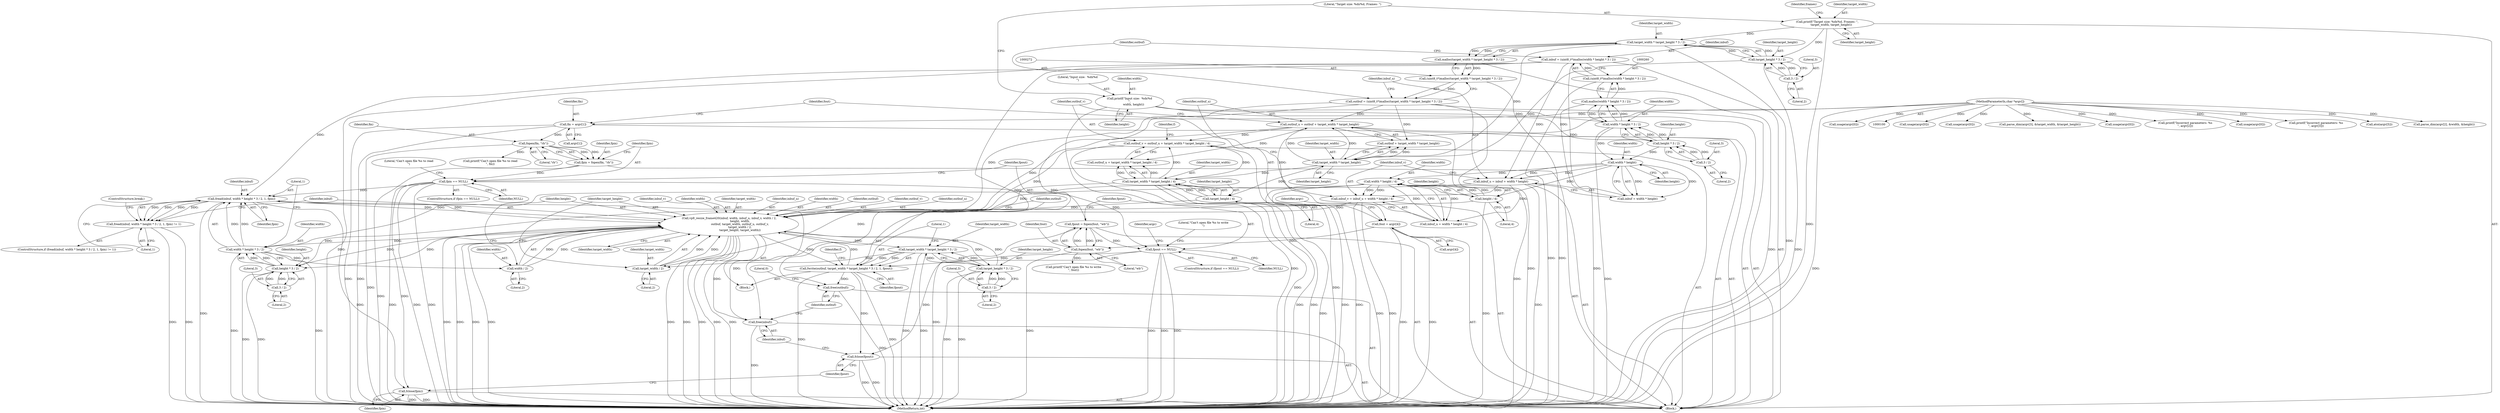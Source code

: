 digraph "0_Android_5a9753fca56f0eeb9f61e342b2fccffc364f9426_4@API" {
"1000323" [label="(Call,fread(inbuf, width * height * 3 / 2, 1, fpin))"];
"1000336" [label="(Call,vp9_resize_frame420(inbuf, width, inbuf_u, inbuf_v, width / 2,\n                        height, width,\n                        outbuf, target_width, outbuf_u, outbuf_v,\n                        target_width / 2,\n                        target_height, target_width))"];
"1000323" [label="(Call,fread(inbuf, width * height * 3 / 2, 1, fpin))"];
"1000257" [label="(Call,inbuf = (uint8_t*)malloc(width * height * 3 / 2))"];
"1000259" [label="(Call,(uint8_t*)malloc(width * height * 3 / 2))"];
"1000261" [label="(Call,malloc(width * height * 3 / 2))"];
"1000262" [label="(Call,width * height * 3 / 2)"];
"1000239" [label="(Call,printf(\"Input size:  %dx%d\n\",\n         width, height))"];
"1000264" [label="(Call,height * 3 / 2)"];
"1000266" [label="(Call,3 / 2)"];
"1000325" [label="(Call,width * height * 3 / 2)"];
"1000292" [label="(Call,width * height / 4)"];
"1000285" [label="(Call,width * height)"];
"1000294" [label="(Call,height / 4)"];
"1000327" [label="(Call,height * 3 / 2)"];
"1000329" [label="(Call,3 / 2)"];
"1000193" [label="(Call,fpin == NULL)"];
"1000187" [label="(Call,fpin = fopen(fin, \"rb\"))"];
"1000189" [label="(Call,fopen(fin, \"rb\"))"];
"1000133" [label="(Call,fin = argv[1])"];
"1000102" [label="(MethodParameterIn,char *argv[])"];
"1000341" [label="(Call,width / 2)"];
"1000281" [label="(Call,inbuf_u = inbuf + width * height)"];
"1000288" [label="(Call,inbuf_v = inbuf_u + width * height / 4)"];
"1000355" [label="(Call,fwrite(outbuf, target_width * target_height * 3 / 2, 1, fpout))"];
"1000357" [label="(Call,target_width * target_height * 3 / 2)"];
"1000359" [label="(Call,target_height * 3 / 2)"];
"1000361" [label="(Call,3 / 2)"];
"1000212" [label="(Call,fpout == NULL)"];
"1000206" [label="(Call,fpout = fopen(fout, \"wb\"))"];
"1000208" [label="(Call,fopen(fout, \"wb\"))"];
"1000138" [label="(Call,fout = argv[4])"];
"1000269" [label="(Call,outbuf = (uint8_t*)malloc(target_width * target_height * 3 / 2))"];
"1000271" [label="(Call,(uint8_t*)malloc(target_width * target_height * 3 / 2))"];
"1000273" [label="(Call,malloc(target_width * target_height * 3 / 2))"];
"1000274" [label="(Call,target_width * target_height * 3 / 2)"];
"1000243" [label="(Call,printf(\"Target size: %dx%d, Frames: \",\n         target_width, target_height))"];
"1000276" [label="(Call,target_height * 3 / 2)"];
"1000278" [label="(Call,3 / 2)"];
"1000350" [label="(Call,target_width / 2)"];
"1000308" [label="(Call,target_width * target_height / 4)"];
"1000301" [label="(Call,target_width * target_height)"];
"1000310" [label="(Call,target_height / 4)"];
"1000297" [label="(Call,outbuf_u = outbuf + target_width * target_height)"];
"1000304" [label="(Call,outbuf_v = outbuf_u + target_width * target_height / 4)"];
"1000322" [label="(Call,fread(inbuf, width * height * 3 / 2, 1, fpin) != 1)"];
"1000371" [label="(Call,fclose(fpin))"];
"1000375" [label="(Call,free(inbuf))"];
"1000373" [label="(Call,fclose(fpout))"];
"1000377" [label="(Call,free(outbuf))"];
"1000293" [label="(Identifier,width)"];
"1000219" [label="(Call,usage(argv[0]))"];
"1000321" [label="(ControlStructure,if (fread(inbuf, width * height * 3 / 2, 1, fpin) != 1))"];
"1000242" [label="(Identifier,height)"];
"1000343" [label="(Literal,2)"];
"1000246" [label="(Identifier,target_height)"];
"1000214" [label="(Identifier,NULL)"];
"1000377" [label="(Call,free(outbuf))"];
"1000263" [label="(Identifier,width)"];
"1000127" [label="(Call,usage(argv[0]))"];
"1000304" [label="(Call,outbuf_v = outbuf_u + target_width * target_height / 4)"];
"1000262" [label="(Call,width * height * 3 / 2)"];
"1000217" [label="(Literal,\"Can't open file %s to write\n\")"];
"1000380" [label="(Literal,0)"];
"1000356" [label="(Identifier,outbuf)"];
"1000189" [label="(Call,fopen(fin, \"rb\"))"];
"1000290" [label="(Call,inbuf_u + width * height / 4)"];
"1000192" [label="(ControlStructure,if (fpin == NULL))"];
"1000374" [label="(Identifier,fpout)"];
"1000135" [label="(Call,argv[1])"];
"1000194" [label="(Identifier,fpin)"];
"1000331" [label="(Literal,2)"];
"1000277" [label="(Identifier,target_height)"];
"1000351" [label="(Identifier,target_width)"];
"1000311" [label="(Identifier,target_height)"];
"1000326" [label="(Identifier,width)"];
"1000209" [label="(Identifier,fout)"];
"1000323" [label="(Call,fread(inbuf, width * height * 3 / 2, 1, fpin))"];
"1000195" [label="(Identifier,NULL)"];
"1000103" [label="(Block,)"];
"1000296" [label="(Literal,4)"];
"1000167" [label="(Call,parse_dim(argv[3], &target_width, &target_height))"];
"1000364" [label="(Literal,1)"];
"1000353" [label="(Identifier,target_height)"];
"1000134" [label="(Identifier,fin)"];
"1000362" [label="(Literal,3)"];
"1000191" [label="(Literal,\"rb\")"];
"1000320" [label="(Block,)"];
"1000308" [label="(Call,target_width * target_height / 4)"];
"1000197" [label="(Call,printf(\"Can't open file %s to read\n\", fin))"];
"1000268" [label="(Literal,2)"];
"1000187" [label="(Call,fpin = fopen(fin, \"rb\"))"];
"1000212" [label="(Call,fpout == NULL)"];
"1000322" [label="(Call,fread(inbuf, width * height * 3 / 2, 1, fpin) != 1)"];
"1000346" [label="(Identifier,outbuf)"];
"1000294" [label="(Call,height / 4)"];
"1000259" [label="(Call,(uint8_t*)malloc(width * height * 3 / 2))"];
"1000287" [label="(Identifier,height)"];
"1000208" [label="(Call,fopen(fout, \"wb\"))"];
"1000244" [label="(Literal,\"Target size: %dx%d, Frames: \")"];
"1000249" [label="(Identifier,frames)"];
"1000330" [label="(Literal,3)"];
"1000140" [label="(Call,argv[4])"];
"1000261" [label="(Call,malloc(width * height * 3 / 2))"];
"1000240" [label="(Literal,\"Input size:  %dx%d\n\")"];
"1000279" [label="(Literal,3)"];
"1000241" [label="(Identifier,width)"];
"1000349" [label="(Identifier,outbuf_v)"];
"1000332" [label="(Literal,1)"];
"1000282" [label="(Identifier,inbuf_u)"];
"1000207" [label="(Identifier,fpout)"];
"1000348" [label="(Identifier,outbuf_u)"];
"1000200" [label="(Call,usage(argv[0]))"];
"1000361" [label="(Call,3 / 2)"];
"1000264" [label="(Call,height * 3 / 2)"];
"1000336" [label="(Call,vp9_resize_frame420(inbuf, width, inbuf_u, inbuf_v, width / 2,\n                        height, width,\n                        outbuf, target_width, outbuf_u, outbuf_v,\n                        target_width / 2,\n                        target_height, target_width))"];
"1000257" [label="(Call,inbuf = (uint8_t*)malloc(width * height * 3 / 2))"];
"1000245" [label="(Identifier,target_width)"];
"1000292" [label="(Call,width * height / 4)"];
"1000295" [label="(Identifier,height)"];
"1000352" [label="(Literal,2)"];
"1000340" [label="(Identifier,inbuf_v)"];
"1000302" [label="(Identifier,target_width)"];
"1000297" [label="(Call,outbuf_u = outbuf + target_width * target_height)"];
"1000365" [label="(Identifier,fpout)"];
"1000327" [label="(Call,height * 3 / 2)"];
"1000359" [label="(Call,target_height * 3 / 2)"];
"1000154" [label="(Call,printf(\"Incorrect parameters: %s\n\", argv[2]))"];
"1000206" [label="(Call,fpout = fopen(fout, \"wb\"))"];
"1000210" [label="(Literal,\"wb\")"];
"1000239" [label="(Call,printf(\"Input size:  %dx%d\n\",\n         width, height))"];
"1000354" [label="(Identifier,target_width)"];
"1000278" [label="(Call,3 / 2)"];
"1000299" [label="(Call,outbuf + target_width * target_height)"];
"1000335" [label="(ControlStructure,break;)"];
"1000309" [label="(Identifier,target_width)"];
"1000181" [label="(Call,usage(argv[0]))"];
"1000329" [label="(Call,3 / 2)"];
"1000266" [label="(Call,3 / 2)"];
"1000190" [label="(Identifier,fin)"];
"1000258" [label="(Identifier,inbuf)"];
"1000324" [label="(Identifier,inbuf)"];
"1000301" [label="(Call,target_width * target_height)"];
"1000305" [label="(Identifier,outbuf_v)"];
"1000276" [label="(Call,target_height * 3 / 2)"];
"1000325" [label="(Call,width * height * 3 / 2)"];
"1000270" [label="(Identifier,outbuf)"];
"1000271" [label="(Call,(uint8_t*)malloc(target_width * target_height * 3 / 2))"];
"1000342" [label="(Identifier,width)"];
"1000375" [label="(Call,free(inbuf))"];
"1000227" [label="(Identifier,argc)"];
"1000288" [label="(Call,inbuf_v = inbuf_u + width * height / 4)"];
"1000243" [label="(Call,printf(\"Target size: %dx%d, Frames: \",\n         target_width, target_height))"];
"1000341" [label="(Call,width / 2)"];
"1000273" [label="(Call,malloc(target_width * target_height * 3 / 2))"];
"1000338" [label="(Identifier,width)"];
"1000176" [label="(Call,printf(\"Incorrect parameters: %s\n\", argv[3]))"];
"1000275" [label="(Identifier,target_width)"];
"1000231" [label="(Call,atoi(argv[5]))"];
"1000344" [label="(Identifier,height)"];
"1000372" [label="(Identifier,fpin)"];
"1000357" [label="(Call,target_width * target_height * 3 / 2)"];
"1000355" [label="(Call,fwrite(outbuf, target_width * target_height * 3 / 2, 1, fpout))"];
"1000312" [label="(Literal,4)"];
"1000363" [label="(Literal,2)"];
"1000147" [label="(Identifier,argv)"];
"1000193" [label="(Call,fpin == NULL)"];
"1000188" [label="(Identifier,fpin)"];
"1000145" [label="(Call,parse_dim(argv[2], &width, &height))"];
"1000360" [label="(Identifier,target_height)"];
"1000280" [label="(Literal,2)"];
"1000306" [label="(Call,outbuf_u + target_width * target_height / 4)"];
"1000211" [label="(ControlStructure,if (fpout == NULL))"];
"1000347" [label="(Identifier,target_width)"];
"1000373" [label="(Call,fclose(fpout))"];
"1000381" [label="(MethodReturn,int)"];
"1000289" [label="(Identifier,inbuf_v)"];
"1000213" [label="(Identifier,fpout)"];
"1000367" [label="(Identifier,f)"];
"1000285" [label="(Call,width * height)"];
"1000371" [label="(Call,fclose(fpin))"];
"1000267" [label="(Literal,3)"];
"1000216" [label="(Call,printf(\"Can't open file %s to write\n\", fout))"];
"1000139" [label="(Identifier,fout)"];
"1000303" [label="(Identifier,target_height)"];
"1000310" [label="(Call,target_height / 4)"];
"1000334" [label="(Literal,1)"];
"1000283" [label="(Call,inbuf + width * height)"];
"1000159" [label="(Call,usage(argv[0]))"];
"1000376" [label="(Identifier,inbuf)"];
"1000333" [label="(Identifier,fpin)"];
"1000269" [label="(Call,outbuf = (uint8_t*)malloc(target_width * target_height * 3 / 2))"];
"1000350" [label="(Call,target_width / 2)"];
"1000314" [label="(Identifier,f)"];
"1000274" [label="(Call,target_width * target_height * 3 / 2)"];
"1000133" [label="(Call,fin = argv[1])"];
"1000378" [label="(Identifier,outbuf)"];
"1000358" [label="(Identifier,target_width)"];
"1000298" [label="(Identifier,outbuf_u)"];
"1000281" [label="(Call,inbuf_u = inbuf + width * height)"];
"1000339" [label="(Identifier,inbuf_u)"];
"1000286" [label="(Identifier,width)"];
"1000102" [label="(MethodParameterIn,char *argv[])"];
"1000328" [label="(Identifier,height)"];
"1000265" [label="(Identifier,height)"];
"1000198" [label="(Literal,\"Can't open file %s to read\n\")"];
"1000138" [label="(Call,fout = argv[4])"];
"1000337" [label="(Identifier,inbuf)"];
"1000345" [label="(Identifier,width)"];
"1000323" -> "1000322"  [label="AST: "];
"1000323" -> "1000333"  [label="CFG: "];
"1000324" -> "1000323"  [label="AST: "];
"1000325" -> "1000323"  [label="AST: "];
"1000332" -> "1000323"  [label="AST: "];
"1000333" -> "1000323"  [label="AST: "];
"1000334" -> "1000323"  [label="CFG: "];
"1000323" -> "1000381"  [label="DDG: "];
"1000323" -> "1000322"  [label="DDG: "];
"1000323" -> "1000322"  [label="DDG: "];
"1000323" -> "1000322"  [label="DDG: "];
"1000323" -> "1000322"  [label="DDG: "];
"1000336" -> "1000323"  [label="DDG: "];
"1000257" -> "1000323"  [label="DDG: "];
"1000325" -> "1000323"  [label="DDG: "];
"1000325" -> "1000323"  [label="DDG: "];
"1000193" -> "1000323"  [label="DDG: "];
"1000323" -> "1000336"  [label="DDG: "];
"1000323" -> "1000371"  [label="DDG: "];
"1000323" -> "1000375"  [label="DDG: "];
"1000336" -> "1000320"  [label="AST: "];
"1000336" -> "1000354"  [label="CFG: "];
"1000337" -> "1000336"  [label="AST: "];
"1000338" -> "1000336"  [label="AST: "];
"1000339" -> "1000336"  [label="AST: "];
"1000340" -> "1000336"  [label="AST: "];
"1000341" -> "1000336"  [label="AST: "];
"1000344" -> "1000336"  [label="AST: "];
"1000345" -> "1000336"  [label="AST: "];
"1000346" -> "1000336"  [label="AST: "];
"1000347" -> "1000336"  [label="AST: "];
"1000348" -> "1000336"  [label="AST: "];
"1000349" -> "1000336"  [label="AST: "];
"1000350" -> "1000336"  [label="AST: "];
"1000353" -> "1000336"  [label="AST: "];
"1000354" -> "1000336"  [label="AST: "];
"1000356" -> "1000336"  [label="CFG: "];
"1000336" -> "1000381"  [label="DDG: "];
"1000336" -> "1000381"  [label="DDG: "];
"1000336" -> "1000381"  [label="DDG: "];
"1000336" -> "1000381"  [label="DDG: "];
"1000336" -> "1000381"  [label="DDG: "];
"1000336" -> "1000381"  [label="DDG: "];
"1000336" -> "1000381"  [label="DDG: "];
"1000336" -> "1000381"  [label="DDG: "];
"1000336" -> "1000381"  [label="DDG: "];
"1000336" -> "1000325"  [label="DDG: "];
"1000336" -> "1000327"  [label="DDG: "];
"1000341" -> "1000336"  [label="DDG: "];
"1000341" -> "1000336"  [label="DDG: "];
"1000281" -> "1000336"  [label="DDG: "];
"1000288" -> "1000336"  [label="DDG: "];
"1000327" -> "1000336"  [label="DDG: "];
"1000355" -> "1000336"  [label="DDG: "];
"1000269" -> "1000336"  [label="DDG: "];
"1000350" -> "1000336"  [label="DDG: "];
"1000350" -> "1000336"  [label="DDG: "];
"1000297" -> "1000336"  [label="DDG: "];
"1000304" -> "1000336"  [label="DDG: "];
"1000310" -> "1000336"  [label="DDG: "];
"1000359" -> "1000336"  [label="DDG: "];
"1000336" -> "1000355"  [label="DDG: "];
"1000336" -> "1000357"  [label="DDG: "];
"1000336" -> "1000359"  [label="DDG: "];
"1000336" -> "1000375"  [label="DDG: "];
"1000257" -> "1000103"  [label="AST: "];
"1000257" -> "1000259"  [label="CFG: "];
"1000258" -> "1000257"  [label="AST: "];
"1000259" -> "1000257"  [label="AST: "];
"1000270" -> "1000257"  [label="CFG: "];
"1000257" -> "1000381"  [label="DDG: "];
"1000259" -> "1000257"  [label="DDG: "];
"1000257" -> "1000281"  [label="DDG: "];
"1000257" -> "1000283"  [label="DDG: "];
"1000257" -> "1000375"  [label="DDG: "];
"1000259" -> "1000261"  [label="CFG: "];
"1000260" -> "1000259"  [label="AST: "];
"1000261" -> "1000259"  [label="AST: "];
"1000259" -> "1000381"  [label="DDG: "];
"1000261" -> "1000259"  [label="DDG: "];
"1000261" -> "1000262"  [label="CFG: "];
"1000262" -> "1000261"  [label="AST: "];
"1000261" -> "1000381"  [label="DDG: "];
"1000262" -> "1000261"  [label="DDG: "];
"1000262" -> "1000261"  [label="DDG: "];
"1000262" -> "1000264"  [label="CFG: "];
"1000263" -> "1000262"  [label="AST: "];
"1000264" -> "1000262"  [label="AST: "];
"1000262" -> "1000381"  [label="DDG: "];
"1000239" -> "1000262"  [label="DDG: "];
"1000264" -> "1000262"  [label="DDG: "];
"1000264" -> "1000262"  [label="DDG: "];
"1000262" -> "1000285"  [label="DDG: "];
"1000239" -> "1000103"  [label="AST: "];
"1000239" -> "1000242"  [label="CFG: "];
"1000240" -> "1000239"  [label="AST: "];
"1000241" -> "1000239"  [label="AST: "];
"1000242" -> "1000239"  [label="AST: "];
"1000244" -> "1000239"  [label="CFG: "];
"1000239" -> "1000381"  [label="DDG: "];
"1000239" -> "1000264"  [label="DDG: "];
"1000264" -> "1000266"  [label="CFG: "];
"1000265" -> "1000264"  [label="AST: "];
"1000266" -> "1000264"  [label="AST: "];
"1000266" -> "1000264"  [label="DDG: "];
"1000266" -> "1000264"  [label="DDG: "];
"1000264" -> "1000285"  [label="DDG: "];
"1000266" -> "1000268"  [label="CFG: "];
"1000267" -> "1000266"  [label="AST: "];
"1000268" -> "1000266"  [label="AST: "];
"1000325" -> "1000327"  [label="CFG: "];
"1000326" -> "1000325"  [label="AST: "];
"1000327" -> "1000325"  [label="AST: "];
"1000332" -> "1000325"  [label="CFG: "];
"1000325" -> "1000381"  [label="DDG: "];
"1000325" -> "1000381"  [label="DDG: "];
"1000292" -> "1000325"  [label="DDG: "];
"1000327" -> "1000325"  [label="DDG: "];
"1000327" -> "1000325"  [label="DDG: "];
"1000325" -> "1000341"  [label="DDG: "];
"1000292" -> "1000290"  [label="AST: "];
"1000292" -> "1000294"  [label="CFG: "];
"1000293" -> "1000292"  [label="AST: "];
"1000294" -> "1000292"  [label="AST: "];
"1000290" -> "1000292"  [label="CFG: "];
"1000292" -> "1000381"  [label="DDG: "];
"1000292" -> "1000381"  [label="DDG: "];
"1000292" -> "1000288"  [label="DDG: "];
"1000292" -> "1000288"  [label="DDG: "];
"1000292" -> "1000290"  [label="DDG: "];
"1000292" -> "1000290"  [label="DDG: "];
"1000285" -> "1000292"  [label="DDG: "];
"1000294" -> "1000292"  [label="DDG: "];
"1000294" -> "1000292"  [label="DDG: "];
"1000285" -> "1000283"  [label="AST: "];
"1000285" -> "1000287"  [label="CFG: "];
"1000286" -> "1000285"  [label="AST: "];
"1000287" -> "1000285"  [label="AST: "];
"1000283" -> "1000285"  [label="CFG: "];
"1000285" -> "1000281"  [label="DDG: "];
"1000285" -> "1000281"  [label="DDG: "];
"1000285" -> "1000283"  [label="DDG: "];
"1000285" -> "1000283"  [label="DDG: "];
"1000285" -> "1000294"  [label="DDG: "];
"1000294" -> "1000296"  [label="CFG: "];
"1000295" -> "1000294"  [label="AST: "];
"1000296" -> "1000294"  [label="AST: "];
"1000294" -> "1000381"  [label="DDG: "];
"1000294" -> "1000327"  [label="DDG: "];
"1000327" -> "1000329"  [label="CFG: "];
"1000328" -> "1000327"  [label="AST: "];
"1000329" -> "1000327"  [label="AST: "];
"1000327" -> "1000381"  [label="DDG: "];
"1000327" -> "1000381"  [label="DDG: "];
"1000329" -> "1000327"  [label="DDG: "];
"1000329" -> "1000327"  [label="DDG: "];
"1000329" -> "1000331"  [label="CFG: "];
"1000330" -> "1000329"  [label="AST: "];
"1000331" -> "1000329"  [label="AST: "];
"1000193" -> "1000192"  [label="AST: "];
"1000193" -> "1000195"  [label="CFG: "];
"1000194" -> "1000193"  [label="AST: "];
"1000195" -> "1000193"  [label="AST: "];
"1000198" -> "1000193"  [label="CFG: "];
"1000207" -> "1000193"  [label="CFG: "];
"1000193" -> "1000381"  [label="DDG: "];
"1000193" -> "1000381"  [label="DDG: "];
"1000193" -> "1000381"  [label="DDG: "];
"1000187" -> "1000193"  [label="DDG: "];
"1000193" -> "1000212"  [label="DDG: "];
"1000193" -> "1000371"  [label="DDG: "];
"1000187" -> "1000103"  [label="AST: "];
"1000187" -> "1000189"  [label="CFG: "];
"1000188" -> "1000187"  [label="AST: "];
"1000189" -> "1000187"  [label="AST: "];
"1000194" -> "1000187"  [label="CFG: "];
"1000187" -> "1000381"  [label="DDG: "];
"1000189" -> "1000187"  [label="DDG: "];
"1000189" -> "1000187"  [label="DDG: "];
"1000189" -> "1000191"  [label="CFG: "];
"1000190" -> "1000189"  [label="AST: "];
"1000191" -> "1000189"  [label="AST: "];
"1000189" -> "1000381"  [label="DDG: "];
"1000133" -> "1000189"  [label="DDG: "];
"1000189" -> "1000197"  [label="DDG: "];
"1000133" -> "1000103"  [label="AST: "];
"1000133" -> "1000135"  [label="CFG: "];
"1000134" -> "1000133"  [label="AST: "];
"1000135" -> "1000133"  [label="AST: "];
"1000139" -> "1000133"  [label="CFG: "];
"1000133" -> "1000381"  [label="DDG: "];
"1000133" -> "1000381"  [label="DDG: "];
"1000102" -> "1000133"  [label="DDG: "];
"1000102" -> "1000100"  [label="AST: "];
"1000102" -> "1000381"  [label="DDG: "];
"1000102" -> "1000127"  [label="DDG: "];
"1000102" -> "1000138"  [label="DDG: "];
"1000102" -> "1000145"  [label="DDG: "];
"1000102" -> "1000154"  [label="DDG: "];
"1000102" -> "1000159"  [label="DDG: "];
"1000102" -> "1000167"  [label="DDG: "];
"1000102" -> "1000176"  [label="DDG: "];
"1000102" -> "1000181"  [label="DDG: "];
"1000102" -> "1000200"  [label="DDG: "];
"1000102" -> "1000219"  [label="DDG: "];
"1000102" -> "1000231"  [label="DDG: "];
"1000341" -> "1000343"  [label="CFG: "];
"1000342" -> "1000341"  [label="AST: "];
"1000343" -> "1000341"  [label="AST: "];
"1000344" -> "1000341"  [label="CFG: "];
"1000281" -> "1000103"  [label="AST: "];
"1000281" -> "1000283"  [label="CFG: "];
"1000282" -> "1000281"  [label="AST: "];
"1000283" -> "1000281"  [label="AST: "];
"1000289" -> "1000281"  [label="CFG: "];
"1000281" -> "1000381"  [label="DDG: "];
"1000281" -> "1000288"  [label="DDG: "];
"1000281" -> "1000290"  [label="DDG: "];
"1000288" -> "1000103"  [label="AST: "];
"1000288" -> "1000290"  [label="CFG: "];
"1000289" -> "1000288"  [label="AST: "];
"1000290" -> "1000288"  [label="AST: "];
"1000298" -> "1000288"  [label="CFG: "];
"1000288" -> "1000381"  [label="DDG: "];
"1000288" -> "1000381"  [label="DDG: "];
"1000355" -> "1000320"  [label="AST: "];
"1000355" -> "1000365"  [label="CFG: "];
"1000356" -> "1000355"  [label="AST: "];
"1000357" -> "1000355"  [label="AST: "];
"1000364" -> "1000355"  [label="AST: "];
"1000365" -> "1000355"  [label="AST: "];
"1000367" -> "1000355"  [label="CFG: "];
"1000355" -> "1000381"  [label="DDG: "];
"1000355" -> "1000381"  [label="DDG: "];
"1000357" -> "1000355"  [label="DDG: "];
"1000357" -> "1000355"  [label="DDG: "];
"1000212" -> "1000355"  [label="DDG: "];
"1000355" -> "1000373"  [label="DDG: "];
"1000355" -> "1000377"  [label="DDG: "];
"1000357" -> "1000359"  [label="CFG: "];
"1000358" -> "1000357"  [label="AST: "];
"1000359" -> "1000357"  [label="AST: "];
"1000364" -> "1000357"  [label="CFG: "];
"1000357" -> "1000381"  [label="DDG: "];
"1000357" -> "1000381"  [label="DDG: "];
"1000357" -> "1000350"  [label="DDG: "];
"1000359" -> "1000357"  [label="DDG: "];
"1000359" -> "1000357"  [label="DDG: "];
"1000359" -> "1000361"  [label="CFG: "];
"1000360" -> "1000359"  [label="AST: "];
"1000361" -> "1000359"  [label="AST: "];
"1000359" -> "1000381"  [label="DDG: "];
"1000359" -> "1000381"  [label="DDG: "];
"1000361" -> "1000359"  [label="DDG: "];
"1000361" -> "1000359"  [label="DDG: "];
"1000361" -> "1000363"  [label="CFG: "];
"1000362" -> "1000361"  [label="AST: "];
"1000363" -> "1000361"  [label="AST: "];
"1000212" -> "1000211"  [label="AST: "];
"1000212" -> "1000214"  [label="CFG: "];
"1000213" -> "1000212"  [label="AST: "];
"1000214" -> "1000212"  [label="AST: "];
"1000217" -> "1000212"  [label="CFG: "];
"1000227" -> "1000212"  [label="CFG: "];
"1000212" -> "1000381"  [label="DDG: "];
"1000212" -> "1000381"  [label="DDG: "];
"1000212" -> "1000381"  [label="DDG: "];
"1000206" -> "1000212"  [label="DDG: "];
"1000212" -> "1000373"  [label="DDG: "];
"1000206" -> "1000103"  [label="AST: "];
"1000206" -> "1000208"  [label="CFG: "];
"1000207" -> "1000206"  [label="AST: "];
"1000208" -> "1000206"  [label="AST: "];
"1000213" -> "1000206"  [label="CFG: "];
"1000206" -> "1000381"  [label="DDG: "];
"1000208" -> "1000206"  [label="DDG: "];
"1000208" -> "1000206"  [label="DDG: "];
"1000208" -> "1000210"  [label="CFG: "];
"1000209" -> "1000208"  [label="AST: "];
"1000210" -> "1000208"  [label="AST: "];
"1000208" -> "1000381"  [label="DDG: "];
"1000138" -> "1000208"  [label="DDG: "];
"1000208" -> "1000216"  [label="DDG: "];
"1000138" -> "1000103"  [label="AST: "];
"1000138" -> "1000140"  [label="CFG: "];
"1000139" -> "1000138"  [label="AST: "];
"1000140" -> "1000138"  [label="AST: "];
"1000147" -> "1000138"  [label="CFG: "];
"1000138" -> "1000381"  [label="DDG: "];
"1000138" -> "1000381"  [label="DDG: "];
"1000269" -> "1000103"  [label="AST: "];
"1000269" -> "1000271"  [label="CFG: "];
"1000270" -> "1000269"  [label="AST: "];
"1000271" -> "1000269"  [label="AST: "];
"1000282" -> "1000269"  [label="CFG: "];
"1000269" -> "1000381"  [label="DDG: "];
"1000271" -> "1000269"  [label="DDG: "];
"1000269" -> "1000297"  [label="DDG: "];
"1000269" -> "1000299"  [label="DDG: "];
"1000269" -> "1000377"  [label="DDG: "];
"1000271" -> "1000273"  [label="CFG: "];
"1000272" -> "1000271"  [label="AST: "];
"1000273" -> "1000271"  [label="AST: "];
"1000271" -> "1000381"  [label="DDG: "];
"1000273" -> "1000271"  [label="DDG: "];
"1000273" -> "1000274"  [label="CFG: "];
"1000274" -> "1000273"  [label="AST: "];
"1000273" -> "1000381"  [label="DDG: "];
"1000274" -> "1000273"  [label="DDG: "];
"1000274" -> "1000273"  [label="DDG: "];
"1000274" -> "1000276"  [label="CFG: "];
"1000275" -> "1000274"  [label="AST: "];
"1000276" -> "1000274"  [label="AST: "];
"1000274" -> "1000381"  [label="DDG: "];
"1000243" -> "1000274"  [label="DDG: "];
"1000276" -> "1000274"  [label="DDG: "];
"1000276" -> "1000274"  [label="DDG: "];
"1000274" -> "1000301"  [label="DDG: "];
"1000243" -> "1000103"  [label="AST: "];
"1000243" -> "1000246"  [label="CFG: "];
"1000244" -> "1000243"  [label="AST: "];
"1000245" -> "1000243"  [label="AST: "];
"1000246" -> "1000243"  [label="AST: "];
"1000249" -> "1000243"  [label="CFG: "];
"1000243" -> "1000381"  [label="DDG: "];
"1000243" -> "1000276"  [label="DDG: "];
"1000276" -> "1000278"  [label="CFG: "];
"1000277" -> "1000276"  [label="AST: "];
"1000278" -> "1000276"  [label="AST: "];
"1000276" -> "1000381"  [label="DDG: "];
"1000278" -> "1000276"  [label="DDG: "];
"1000278" -> "1000276"  [label="DDG: "];
"1000276" -> "1000301"  [label="DDG: "];
"1000278" -> "1000280"  [label="CFG: "];
"1000279" -> "1000278"  [label="AST: "];
"1000280" -> "1000278"  [label="AST: "];
"1000350" -> "1000352"  [label="CFG: "];
"1000351" -> "1000350"  [label="AST: "];
"1000352" -> "1000350"  [label="AST: "];
"1000353" -> "1000350"  [label="CFG: "];
"1000308" -> "1000350"  [label="DDG: "];
"1000308" -> "1000306"  [label="AST: "];
"1000308" -> "1000310"  [label="CFG: "];
"1000309" -> "1000308"  [label="AST: "];
"1000310" -> "1000308"  [label="AST: "];
"1000306" -> "1000308"  [label="CFG: "];
"1000308" -> "1000381"  [label="DDG: "];
"1000308" -> "1000381"  [label="DDG: "];
"1000308" -> "1000304"  [label="DDG: "];
"1000308" -> "1000304"  [label="DDG: "];
"1000308" -> "1000306"  [label="DDG: "];
"1000308" -> "1000306"  [label="DDG: "];
"1000301" -> "1000308"  [label="DDG: "];
"1000310" -> "1000308"  [label="DDG: "];
"1000310" -> "1000308"  [label="DDG: "];
"1000301" -> "1000299"  [label="AST: "];
"1000301" -> "1000303"  [label="CFG: "];
"1000302" -> "1000301"  [label="AST: "];
"1000303" -> "1000301"  [label="AST: "];
"1000299" -> "1000301"  [label="CFG: "];
"1000301" -> "1000297"  [label="DDG: "];
"1000301" -> "1000297"  [label="DDG: "];
"1000301" -> "1000299"  [label="DDG: "];
"1000301" -> "1000299"  [label="DDG: "];
"1000301" -> "1000310"  [label="DDG: "];
"1000310" -> "1000312"  [label="CFG: "];
"1000311" -> "1000310"  [label="AST: "];
"1000312" -> "1000310"  [label="AST: "];
"1000310" -> "1000381"  [label="DDG: "];
"1000297" -> "1000103"  [label="AST: "];
"1000297" -> "1000299"  [label="CFG: "];
"1000298" -> "1000297"  [label="AST: "];
"1000299" -> "1000297"  [label="AST: "];
"1000305" -> "1000297"  [label="CFG: "];
"1000297" -> "1000381"  [label="DDG: "];
"1000297" -> "1000304"  [label="DDG: "];
"1000297" -> "1000306"  [label="DDG: "];
"1000304" -> "1000103"  [label="AST: "];
"1000304" -> "1000306"  [label="CFG: "];
"1000305" -> "1000304"  [label="AST: "];
"1000306" -> "1000304"  [label="AST: "];
"1000314" -> "1000304"  [label="CFG: "];
"1000304" -> "1000381"  [label="DDG: "];
"1000304" -> "1000381"  [label="DDG: "];
"1000322" -> "1000321"  [label="AST: "];
"1000322" -> "1000334"  [label="CFG: "];
"1000334" -> "1000322"  [label="AST: "];
"1000335" -> "1000322"  [label="CFG: "];
"1000337" -> "1000322"  [label="CFG: "];
"1000322" -> "1000381"  [label="DDG: "];
"1000322" -> "1000381"  [label="DDG: "];
"1000371" -> "1000103"  [label="AST: "];
"1000371" -> "1000372"  [label="CFG: "];
"1000372" -> "1000371"  [label="AST: "];
"1000374" -> "1000371"  [label="CFG: "];
"1000371" -> "1000381"  [label="DDG: "];
"1000371" -> "1000381"  [label="DDG: "];
"1000375" -> "1000103"  [label="AST: "];
"1000375" -> "1000376"  [label="CFG: "];
"1000376" -> "1000375"  [label="AST: "];
"1000378" -> "1000375"  [label="CFG: "];
"1000375" -> "1000381"  [label="DDG: "];
"1000373" -> "1000103"  [label="AST: "];
"1000373" -> "1000374"  [label="CFG: "];
"1000374" -> "1000373"  [label="AST: "];
"1000376" -> "1000373"  [label="CFG: "];
"1000373" -> "1000381"  [label="DDG: "];
"1000373" -> "1000381"  [label="DDG: "];
"1000377" -> "1000103"  [label="AST: "];
"1000377" -> "1000378"  [label="CFG: "];
"1000378" -> "1000377"  [label="AST: "];
"1000380" -> "1000377"  [label="CFG: "];
"1000377" -> "1000381"  [label="DDG: "];
}
